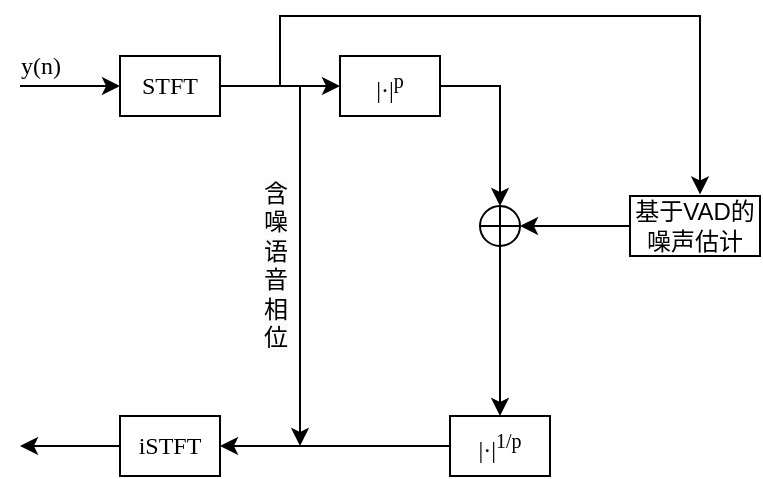 <mxfile version="22.1.21" type="github">
  <diagram name="Page-1" id="sQC1HF0_hmsGm-GXC8HU">
    <mxGraphModel dx="554" dy="331" grid="1" gridSize="10" guides="1" tooltips="1" connect="1" arrows="1" fold="1" page="1" pageScale="1" pageWidth="850" pageHeight="1100" math="0" shadow="0">
      <root>
        <mxCell id="0" />
        <mxCell id="1" parent="0" />
        <mxCell id="9z_kRIzDohiJ9R-2ccIR-8" style="edgeStyle=orthogonalEdgeStyle;rounded=0;orthogonalLoop=1;jettySize=auto;html=1;exitX=1;exitY=0.5;exitDx=0;exitDy=0;entryX=0;entryY=0.5;entryDx=0;entryDy=0;" edge="1" parent="1" source="9z_kRIzDohiJ9R-2ccIR-1" target="9z_kRIzDohiJ9R-2ccIR-2">
          <mxGeometry relative="1" as="geometry" />
        </mxCell>
        <mxCell id="9z_kRIzDohiJ9R-2ccIR-1" value="STFT" style="rounded=0;whiteSpace=wrap;html=1;fontFamily=Times New Roman;" vertex="1" parent="1">
          <mxGeometry x="170" y="205" width="50" height="30" as="geometry" />
        </mxCell>
        <mxCell id="9z_kRIzDohiJ9R-2ccIR-12" style="edgeStyle=orthogonalEdgeStyle;rounded=0;orthogonalLoop=1;jettySize=auto;html=1;entryX=0.551;entryY=-0.027;entryDx=0;entryDy=0;entryPerimeter=0;" edge="1" parent="1" target="9z_kRIzDohiJ9R-2ccIR-5">
          <mxGeometry relative="1" as="geometry">
            <mxPoint x="260" y="220" as="sourcePoint" />
            <Array as="points">
              <mxPoint x="250" y="220" />
              <mxPoint x="250" y="185" />
              <mxPoint x="460" y="185" />
              <mxPoint x="460" y="274" />
            </Array>
          </mxGeometry>
        </mxCell>
        <mxCell id="9z_kRIzDohiJ9R-2ccIR-2" value="|·|&lt;sup&gt;p&lt;/sup&gt;" style="rounded=0;whiteSpace=wrap;html=1;fontFamily=Times New Roman;" vertex="1" parent="1">
          <mxGeometry x="280" y="205" width="50" height="30" as="geometry" />
        </mxCell>
        <mxCell id="9z_kRIzDohiJ9R-2ccIR-4" value="iSTFT" style="rounded=0;whiteSpace=wrap;html=1;fontFamily=Times New Roman;" vertex="1" parent="1">
          <mxGeometry x="170" y="385" width="50" height="30" as="geometry" />
        </mxCell>
        <mxCell id="9z_kRIzDohiJ9R-2ccIR-5" value="基于VAD的噪声估计" style="rounded=0;whiteSpace=wrap;html=1;" vertex="1" parent="1">
          <mxGeometry x="425" y="275" width="65" height="30" as="geometry" />
        </mxCell>
        <mxCell id="9z_kRIzDohiJ9R-2ccIR-15" style="edgeStyle=orthogonalEdgeStyle;rounded=0;orthogonalLoop=1;jettySize=auto;html=1;exitX=0;exitY=0.5;exitDx=0;exitDy=0;entryX=1;entryY=0.5;entryDx=0;entryDy=0;" edge="1" parent="1" source="9z_kRIzDohiJ9R-2ccIR-6" target="9z_kRIzDohiJ9R-2ccIR-4">
          <mxGeometry relative="1" as="geometry" />
        </mxCell>
        <mxCell id="9z_kRIzDohiJ9R-2ccIR-6" value="|·|&lt;sup&gt;1/p&lt;/sup&gt;" style="rounded=0;whiteSpace=wrap;html=1;fontFamily=Times New Roman;" vertex="1" parent="1">
          <mxGeometry x="335" y="385" width="50" height="30" as="geometry" />
        </mxCell>
        <mxCell id="9z_kRIzDohiJ9R-2ccIR-7" value="" style="endArrow=classic;html=1;rounded=0;entryX=0;entryY=0.5;entryDx=0;entryDy=0;" edge="1" parent="1" target="9z_kRIzDohiJ9R-2ccIR-1">
          <mxGeometry width="50" height="50" relative="1" as="geometry">
            <mxPoint x="120" y="220" as="sourcePoint" />
            <mxPoint x="150" y="210" as="targetPoint" />
          </mxGeometry>
        </mxCell>
        <mxCell id="9z_kRIzDohiJ9R-2ccIR-11" style="edgeStyle=orthogonalEdgeStyle;rounded=0;orthogonalLoop=1;jettySize=auto;html=1;exitX=0.5;exitY=1;exitDx=0;exitDy=0;exitPerimeter=0;entryX=0.5;entryY=0;entryDx=0;entryDy=0;" edge="1" parent="1" source="9z_kRIzDohiJ9R-2ccIR-9" target="9z_kRIzDohiJ9R-2ccIR-6">
          <mxGeometry relative="1" as="geometry" />
        </mxCell>
        <mxCell id="9z_kRIzDohiJ9R-2ccIR-9" value="" style="verticalLabelPosition=bottom;verticalAlign=top;html=1;shape=mxgraph.flowchart.summing_function;" vertex="1" parent="1">
          <mxGeometry x="350" y="280" width="20" height="20" as="geometry" />
        </mxCell>
        <mxCell id="9z_kRIzDohiJ9R-2ccIR-10" style="edgeStyle=orthogonalEdgeStyle;rounded=0;orthogonalLoop=1;jettySize=auto;html=1;exitX=1;exitY=0.5;exitDx=0;exitDy=0;entryX=0.5;entryY=0;entryDx=0;entryDy=0;entryPerimeter=0;" edge="1" parent="1" source="9z_kRIzDohiJ9R-2ccIR-2" target="9z_kRIzDohiJ9R-2ccIR-9">
          <mxGeometry relative="1" as="geometry" />
        </mxCell>
        <mxCell id="9z_kRIzDohiJ9R-2ccIR-13" style="edgeStyle=orthogonalEdgeStyle;rounded=0;orthogonalLoop=1;jettySize=auto;html=1;exitX=0;exitY=0.5;exitDx=0;exitDy=0;entryX=1;entryY=0.5;entryDx=0;entryDy=0;entryPerimeter=0;" edge="1" parent="1" source="9z_kRIzDohiJ9R-2ccIR-5" target="9z_kRIzDohiJ9R-2ccIR-9">
          <mxGeometry relative="1" as="geometry" />
        </mxCell>
        <mxCell id="9z_kRIzDohiJ9R-2ccIR-14" value="" style="endArrow=classic;html=1;rounded=0;" edge="1" parent="1">
          <mxGeometry width="50" height="50" relative="1" as="geometry">
            <mxPoint x="260" y="220" as="sourcePoint" />
            <mxPoint x="260" y="400" as="targetPoint" />
          </mxGeometry>
        </mxCell>
        <mxCell id="9z_kRIzDohiJ9R-2ccIR-16" value="&lt;span style=&quot;color: rgb(0, 0, 0); font-family: Helvetica; font-size: 12px; font-style: normal; font-variant-ligatures: normal; font-variant-caps: normal; font-weight: 400; letter-spacing: normal; orphans: 2; text-align: center; text-indent: 0px; text-transform: none; widows: 2; word-spacing: 0px; -webkit-text-stroke-width: 0px; background-color: rgb(251, 251, 251); text-decoration-thickness: initial; text-decoration-style: initial; text-decoration-color: initial; float: none; display: inline !important;&quot;&gt;含噪语音相位&lt;/span&gt;" style="text;whiteSpace=wrap;html=1;" vertex="1" parent="1">
          <mxGeometry x="240" y="260" width="10" height="40" as="geometry" />
        </mxCell>
        <mxCell id="9z_kRIzDohiJ9R-2ccIR-17" value="" style="endArrow=classic;html=1;rounded=0;exitX=0;exitY=0.5;exitDx=0;exitDy=0;" edge="1" parent="1" source="9z_kRIzDohiJ9R-2ccIR-4">
          <mxGeometry width="50" height="50" relative="1" as="geometry">
            <mxPoint x="130" y="390" as="sourcePoint" />
            <mxPoint x="120" y="400" as="targetPoint" />
          </mxGeometry>
        </mxCell>
        <mxCell id="9z_kRIzDohiJ9R-2ccIR-18" value="&lt;font face=&quot;Times New Roman&quot;&gt;y(n)&lt;/font&gt;" style="text;html=1;align=center;verticalAlign=middle;resizable=0;points=[];autosize=1;strokeColor=none;fillColor=none;" vertex="1" parent="1">
          <mxGeometry x="110" y="195" width="40" height="30" as="geometry" />
        </mxCell>
      </root>
    </mxGraphModel>
  </diagram>
</mxfile>
